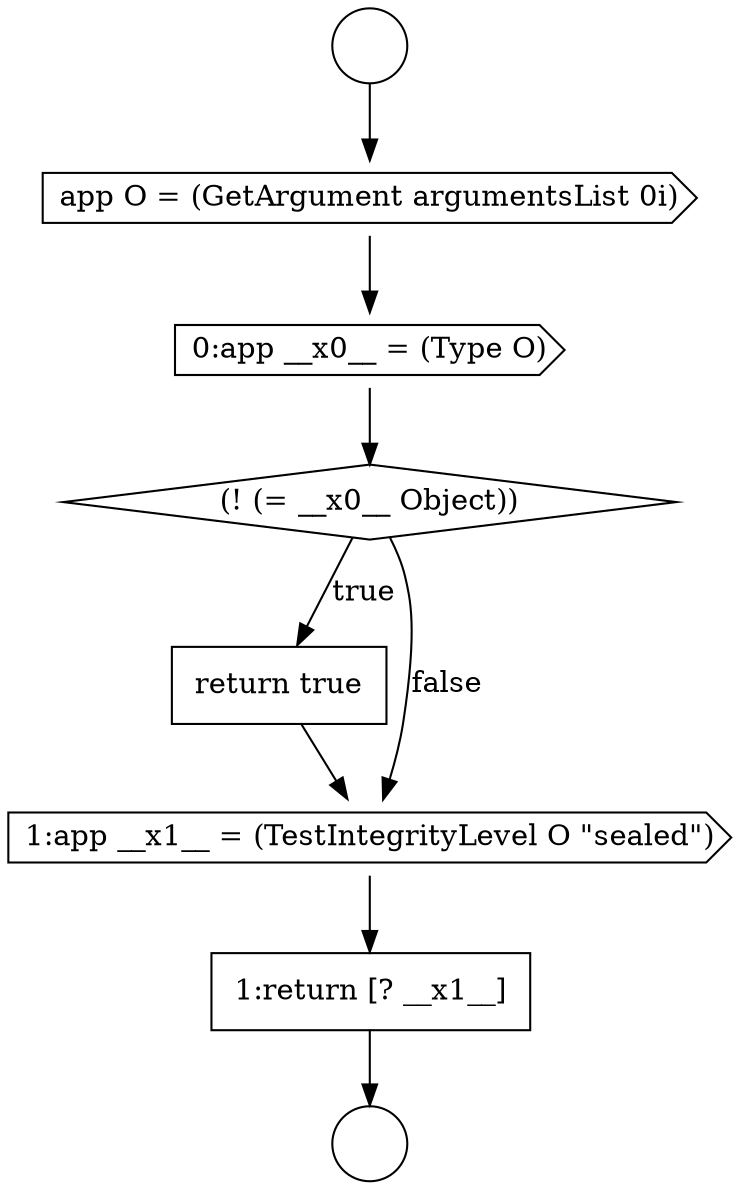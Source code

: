 digraph {
  node11372 [shape=none, margin=0, label=<<font color="black">
    <table border="0" cellborder="1" cellspacing="0" cellpadding="10">
      <tr><td align="left">return true</td></tr>
    </table>
  </font>> color="black" fillcolor="white" style=filled]
  node11367 [shape=circle label=" " color="black" fillcolor="white" style=filled]
  node11371 [shape=diamond, label=<<font color="black">(! (= __x0__ Object))</font>> color="black" fillcolor="white" style=filled]
  node11368 [shape=circle label=" " color="black" fillcolor="white" style=filled]
  node11370 [shape=cds, label=<<font color="black">0:app __x0__ = (Type O)</font>> color="black" fillcolor="white" style=filled]
  node11374 [shape=none, margin=0, label=<<font color="black">
    <table border="0" cellborder="1" cellspacing="0" cellpadding="10">
      <tr><td align="left">1:return [? __x1__]</td></tr>
    </table>
  </font>> color="black" fillcolor="white" style=filled]
  node11369 [shape=cds, label=<<font color="black">app O = (GetArgument argumentsList 0i)</font>> color="black" fillcolor="white" style=filled]
  node11373 [shape=cds, label=<<font color="black">1:app __x1__ = (TestIntegrityLevel O &quot;sealed&quot;)</font>> color="black" fillcolor="white" style=filled]
  node11369 -> node11370 [ color="black"]
  node11370 -> node11371 [ color="black"]
  node11374 -> node11368 [ color="black"]
  node11373 -> node11374 [ color="black"]
  node11371 -> node11372 [label=<<font color="black">true</font>> color="black"]
  node11371 -> node11373 [label=<<font color="black">false</font>> color="black"]
  node11367 -> node11369 [ color="black"]
  node11372 -> node11373 [ color="black"]
}
